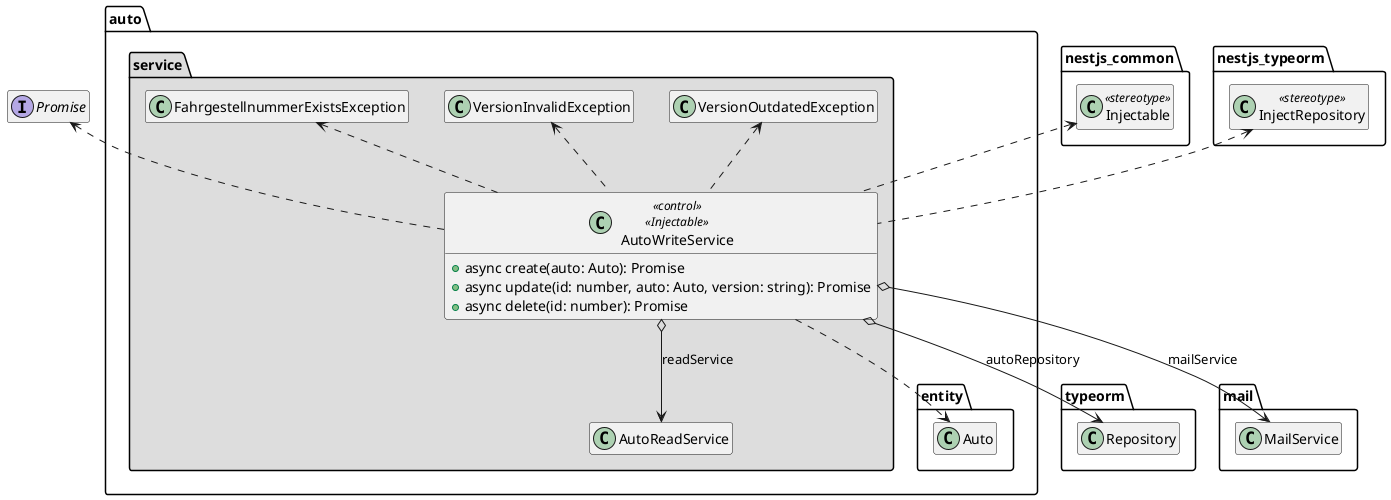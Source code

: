 @startuml Anwendungskern

interface Promise

package nestjs_common {
  class Injectable <<stereotype>>
}

package typeorm {
  class Repository
}

package nestjs_typeorm {
  class InjectRepository <<stereotype>>
}

package mail {
  class MailService
}

package auto {
  package entity {
    class Auto
  }

  package service #DDDDDD {
    class FahrgestellnummerExistsException
    class VersionInvalidException
    class VersionOutdatedException

    class AutoWriteService <<control>> <<Injectable>> {
      + async create(auto: Auto): Promise
      + async update(id: number, auto: Auto, version: string): Promise
      + async delete(id: number): Promise
    }

    AutoWriteService o--> AutoReadService : readService
    AutoWriteService o--> Repository : autoRepository
    AutoWriteService o--> MailService : mailService

    AutoWriteService .up.> Injectable
    AutoWriteService .up.> InjectRepository
    AutoWriteService .up.> Promise

    AutoWriteService ..> Auto

    AutoWriteService .up.> FahrgestellnummerExistsException
    AutoWriteService .up.> VersionInvalidException
    AutoWriteService .up.> VersionOutdatedException
  }
}

hide empty members

@enduml
